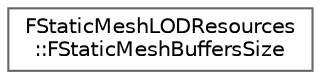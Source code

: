 digraph "Graphical Class Hierarchy"
{
 // INTERACTIVE_SVG=YES
 // LATEX_PDF_SIZE
  bgcolor="transparent";
  edge [fontname=Helvetica,fontsize=10,labelfontname=Helvetica,labelfontsize=10];
  node [fontname=Helvetica,fontsize=10,shape=box,height=0.2,width=0.4];
  rankdir="LR";
  Node0 [id="Node000000",label="FStaticMeshLODResources\l::FStaticMeshBuffersSize",height=0.2,width=0.4,color="grey40", fillcolor="white", style="filled",URL="$d8/d39/structFStaticMeshLODResources_1_1FStaticMeshBuffersSize.html",tooltip="Due to discard on load, size of an static mesh LOD is not known at cook time and this struct is used ..."];
}
